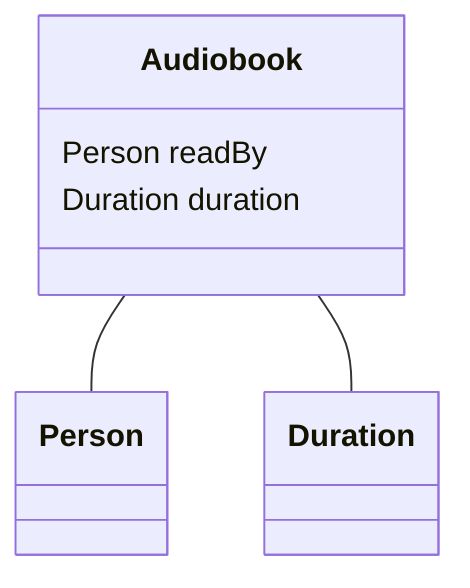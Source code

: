 classDiagram
  Audiobook -- Person
  Audiobook -- Duration


class Audiobook {

  Person readBy
  Duration duration

 }